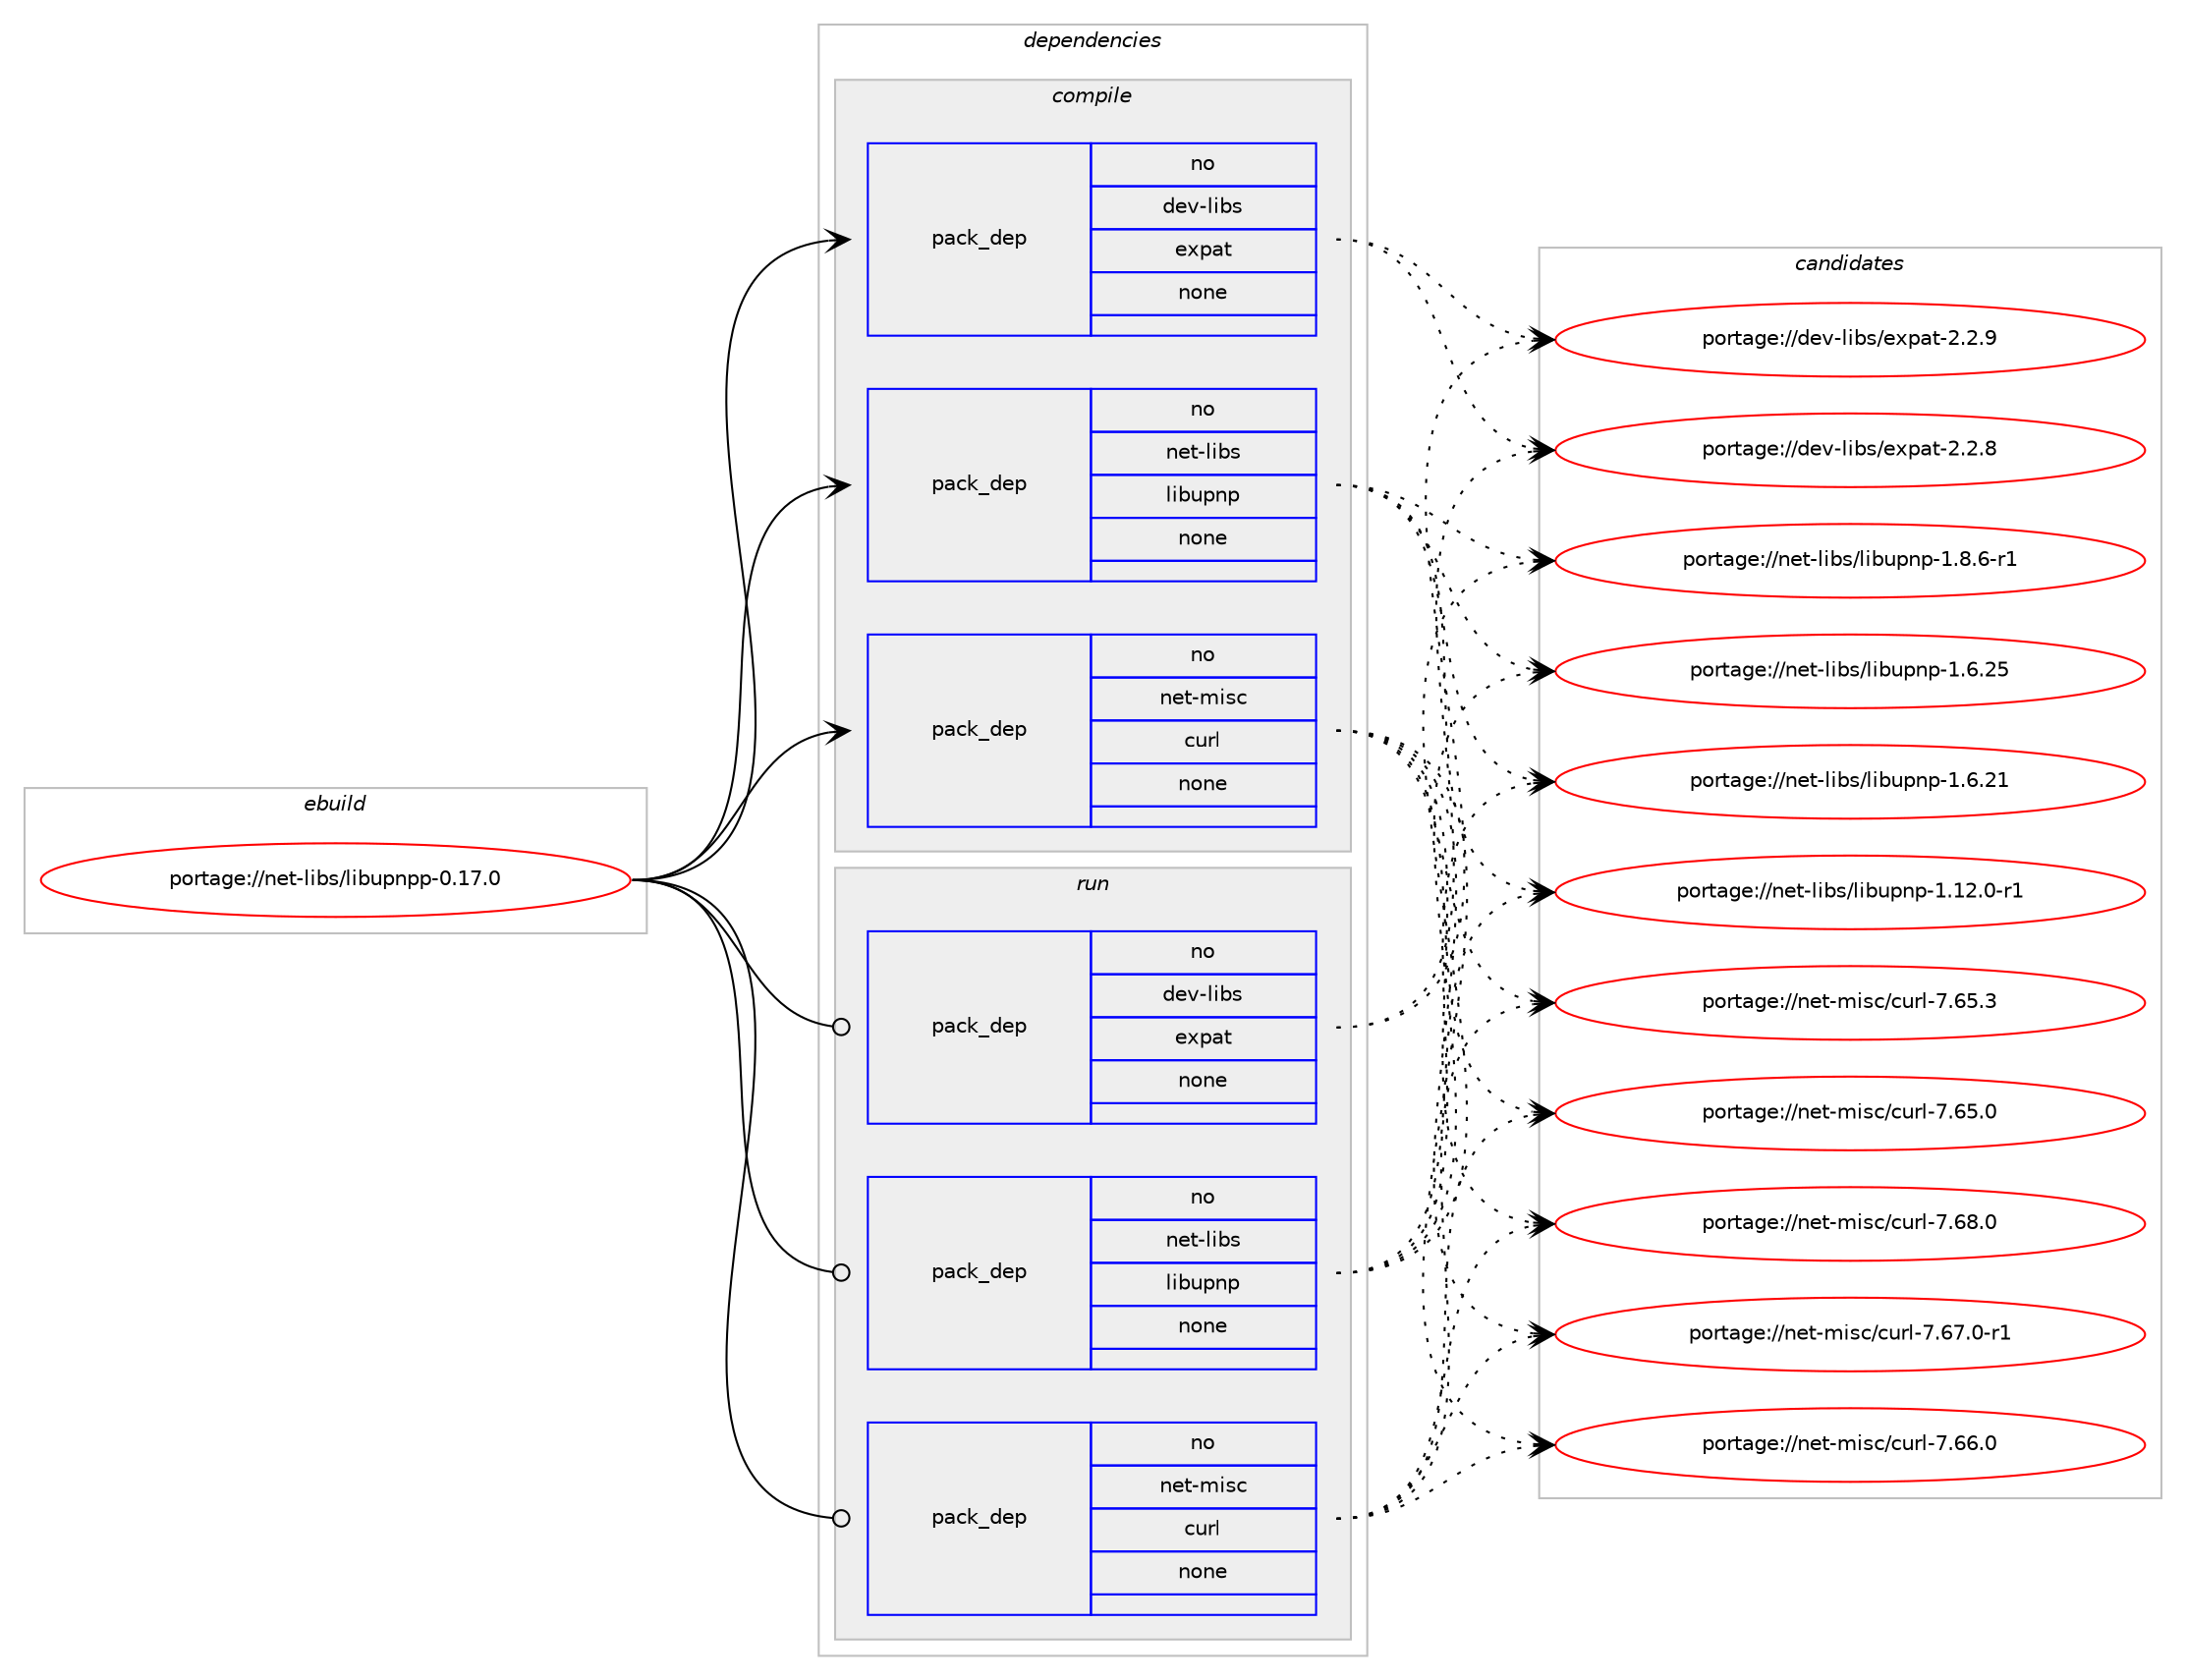 digraph prolog {

# *************
# Graph options
# *************

newrank=true;
concentrate=true;
compound=true;
graph [rankdir=LR,fontname=Helvetica,fontsize=10,ranksep=1.5];#, ranksep=2.5, nodesep=0.2];
edge  [arrowhead=vee];
node  [fontname=Helvetica,fontsize=10];

# **********
# The ebuild
# **********

subgraph cluster_leftcol {
color=gray;
rank=same;
label=<<i>ebuild</i>>;
id [label="portage://net-libs/libupnpp-0.17.0", color=red, width=4, href="../net-libs/libupnpp-0.17.0.svg"];
}

# ****************
# The dependencies
# ****************

subgraph cluster_midcol {
color=gray;
label=<<i>dependencies</i>>;
subgraph cluster_compile {
fillcolor="#eeeeee";
style=filled;
label=<<i>compile</i>>;
subgraph pack61180 {
dependency79355 [label=<<TABLE BORDER="0" CELLBORDER="1" CELLSPACING="0" CELLPADDING="4" WIDTH="220"><TR><TD ROWSPAN="6" CELLPADDING="30">pack_dep</TD></TR><TR><TD WIDTH="110">no</TD></TR><TR><TD>dev-libs</TD></TR><TR><TD>expat</TD></TR><TR><TD>none</TD></TR><TR><TD></TD></TR></TABLE>>, shape=none, color=blue];
}
id:e -> dependency79355:w [weight=20,style="solid",arrowhead="vee"];
subgraph pack61181 {
dependency79356 [label=<<TABLE BORDER="0" CELLBORDER="1" CELLSPACING="0" CELLPADDING="4" WIDTH="220"><TR><TD ROWSPAN="6" CELLPADDING="30">pack_dep</TD></TR><TR><TD WIDTH="110">no</TD></TR><TR><TD>net-libs</TD></TR><TR><TD>libupnp</TD></TR><TR><TD>none</TD></TR><TR><TD></TD></TR></TABLE>>, shape=none, color=blue];
}
id:e -> dependency79356:w [weight=20,style="solid",arrowhead="vee"];
subgraph pack61182 {
dependency79357 [label=<<TABLE BORDER="0" CELLBORDER="1" CELLSPACING="0" CELLPADDING="4" WIDTH="220"><TR><TD ROWSPAN="6" CELLPADDING="30">pack_dep</TD></TR><TR><TD WIDTH="110">no</TD></TR><TR><TD>net-misc</TD></TR><TR><TD>curl</TD></TR><TR><TD>none</TD></TR><TR><TD></TD></TR></TABLE>>, shape=none, color=blue];
}
id:e -> dependency79357:w [weight=20,style="solid",arrowhead="vee"];
}
subgraph cluster_compileandrun {
fillcolor="#eeeeee";
style=filled;
label=<<i>compile and run</i>>;
}
subgraph cluster_run {
fillcolor="#eeeeee";
style=filled;
label=<<i>run</i>>;
subgraph pack61183 {
dependency79358 [label=<<TABLE BORDER="0" CELLBORDER="1" CELLSPACING="0" CELLPADDING="4" WIDTH="220"><TR><TD ROWSPAN="6" CELLPADDING="30">pack_dep</TD></TR><TR><TD WIDTH="110">no</TD></TR><TR><TD>dev-libs</TD></TR><TR><TD>expat</TD></TR><TR><TD>none</TD></TR><TR><TD></TD></TR></TABLE>>, shape=none, color=blue];
}
id:e -> dependency79358:w [weight=20,style="solid",arrowhead="odot"];
subgraph pack61184 {
dependency79359 [label=<<TABLE BORDER="0" CELLBORDER="1" CELLSPACING="0" CELLPADDING="4" WIDTH="220"><TR><TD ROWSPAN="6" CELLPADDING="30">pack_dep</TD></TR><TR><TD WIDTH="110">no</TD></TR><TR><TD>net-libs</TD></TR><TR><TD>libupnp</TD></TR><TR><TD>none</TD></TR><TR><TD></TD></TR></TABLE>>, shape=none, color=blue];
}
id:e -> dependency79359:w [weight=20,style="solid",arrowhead="odot"];
subgraph pack61185 {
dependency79360 [label=<<TABLE BORDER="0" CELLBORDER="1" CELLSPACING="0" CELLPADDING="4" WIDTH="220"><TR><TD ROWSPAN="6" CELLPADDING="30">pack_dep</TD></TR><TR><TD WIDTH="110">no</TD></TR><TR><TD>net-misc</TD></TR><TR><TD>curl</TD></TR><TR><TD>none</TD></TR><TR><TD></TD></TR></TABLE>>, shape=none, color=blue];
}
id:e -> dependency79360:w [weight=20,style="solid",arrowhead="odot"];
}
}

# **************
# The candidates
# **************

subgraph cluster_choices {
rank=same;
color=gray;
label=<<i>candidates</i>>;

subgraph choice61180 {
color=black;
nodesep=1;
choice10010111845108105981154710112011297116455046504657 [label="portage://dev-libs/expat-2.2.9", color=red, width=4,href="../dev-libs/expat-2.2.9.svg"];
choice10010111845108105981154710112011297116455046504656 [label="portage://dev-libs/expat-2.2.8", color=red, width=4,href="../dev-libs/expat-2.2.8.svg"];
dependency79355:e -> choice10010111845108105981154710112011297116455046504657:w [style=dotted,weight="100"];
dependency79355:e -> choice10010111845108105981154710112011297116455046504656:w [style=dotted,weight="100"];
}
subgraph choice61181 {
color=black;
nodesep=1;
choice110101116451081059811547108105981171121101124549465646544511449 [label="portage://net-libs/libupnp-1.8.6-r1", color=red, width=4,href="../net-libs/libupnp-1.8.6-r1.svg"];
choice1101011164510810598115471081059811711211011245494654465053 [label="portage://net-libs/libupnp-1.6.25", color=red, width=4,href="../net-libs/libupnp-1.6.25.svg"];
choice1101011164510810598115471081059811711211011245494654465049 [label="portage://net-libs/libupnp-1.6.21", color=red, width=4,href="../net-libs/libupnp-1.6.21.svg"];
choice11010111645108105981154710810598117112110112454946495046484511449 [label="portage://net-libs/libupnp-1.12.0-r1", color=red, width=4,href="../net-libs/libupnp-1.12.0-r1.svg"];
dependency79356:e -> choice110101116451081059811547108105981171121101124549465646544511449:w [style=dotted,weight="100"];
dependency79356:e -> choice1101011164510810598115471081059811711211011245494654465053:w [style=dotted,weight="100"];
dependency79356:e -> choice1101011164510810598115471081059811711211011245494654465049:w [style=dotted,weight="100"];
dependency79356:e -> choice11010111645108105981154710810598117112110112454946495046484511449:w [style=dotted,weight="100"];
}
subgraph choice61182 {
color=black;
nodesep=1;
choice1101011164510910511599479911711410845554654564648 [label="portage://net-misc/curl-7.68.0", color=red, width=4,href="../net-misc/curl-7.68.0.svg"];
choice11010111645109105115994799117114108455546545546484511449 [label="portage://net-misc/curl-7.67.0-r1", color=red, width=4,href="../net-misc/curl-7.67.0-r1.svg"];
choice1101011164510910511599479911711410845554654544648 [label="portage://net-misc/curl-7.66.0", color=red, width=4,href="../net-misc/curl-7.66.0.svg"];
choice1101011164510910511599479911711410845554654534651 [label="portage://net-misc/curl-7.65.3", color=red, width=4,href="../net-misc/curl-7.65.3.svg"];
choice1101011164510910511599479911711410845554654534648 [label="portage://net-misc/curl-7.65.0", color=red, width=4,href="../net-misc/curl-7.65.0.svg"];
dependency79357:e -> choice1101011164510910511599479911711410845554654564648:w [style=dotted,weight="100"];
dependency79357:e -> choice11010111645109105115994799117114108455546545546484511449:w [style=dotted,weight="100"];
dependency79357:e -> choice1101011164510910511599479911711410845554654544648:w [style=dotted,weight="100"];
dependency79357:e -> choice1101011164510910511599479911711410845554654534651:w [style=dotted,weight="100"];
dependency79357:e -> choice1101011164510910511599479911711410845554654534648:w [style=dotted,weight="100"];
}
subgraph choice61183 {
color=black;
nodesep=1;
choice10010111845108105981154710112011297116455046504657 [label="portage://dev-libs/expat-2.2.9", color=red, width=4,href="../dev-libs/expat-2.2.9.svg"];
choice10010111845108105981154710112011297116455046504656 [label="portage://dev-libs/expat-2.2.8", color=red, width=4,href="../dev-libs/expat-2.2.8.svg"];
dependency79358:e -> choice10010111845108105981154710112011297116455046504657:w [style=dotted,weight="100"];
dependency79358:e -> choice10010111845108105981154710112011297116455046504656:w [style=dotted,weight="100"];
}
subgraph choice61184 {
color=black;
nodesep=1;
choice110101116451081059811547108105981171121101124549465646544511449 [label="portage://net-libs/libupnp-1.8.6-r1", color=red, width=4,href="../net-libs/libupnp-1.8.6-r1.svg"];
choice1101011164510810598115471081059811711211011245494654465053 [label="portage://net-libs/libupnp-1.6.25", color=red, width=4,href="../net-libs/libupnp-1.6.25.svg"];
choice1101011164510810598115471081059811711211011245494654465049 [label="portage://net-libs/libupnp-1.6.21", color=red, width=4,href="../net-libs/libupnp-1.6.21.svg"];
choice11010111645108105981154710810598117112110112454946495046484511449 [label="portage://net-libs/libupnp-1.12.0-r1", color=red, width=4,href="../net-libs/libupnp-1.12.0-r1.svg"];
dependency79359:e -> choice110101116451081059811547108105981171121101124549465646544511449:w [style=dotted,weight="100"];
dependency79359:e -> choice1101011164510810598115471081059811711211011245494654465053:w [style=dotted,weight="100"];
dependency79359:e -> choice1101011164510810598115471081059811711211011245494654465049:w [style=dotted,weight="100"];
dependency79359:e -> choice11010111645108105981154710810598117112110112454946495046484511449:w [style=dotted,weight="100"];
}
subgraph choice61185 {
color=black;
nodesep=1;
choice1101011164510910511599479911711410845554654564648 [label="portage://net-misc/curl-7.68.0", color=red, width=4,href="../net-misc/curl-7.68.0.svg"];
choice11010111645109105115994799117114108455546545546484511449 [label="portage://net-misc/curl-7.67.0-r1", color=red, width=4,href="../net-misc/curl-7.67.0-r1.svg"];
choice1101011164510910511599479911711410845554654544648 [label="portage://net-misc/curl-7.66.0", color=red, width=4,href="../net-misc/curl-7.66.0.svg"];
choice1101011164510910511599479911711410845554654534651 [label="portage://net-misc/curl-7.65.3", color=red, width=4,href="../net-misc/curl-7.65.3.svg"];
choice1101011164510910511599479911711410845554654534648 [label="portage://net-misc/curl-7.65.0", color=red, width=4,href="../net-misc/curl-7.65.0.svg"];
dependency79360:e -> choice1101011164510910511599479911711410845554654564648:w [style=dotted,weight="100"];
dependency79360:e -> choice11010111645109105115994799117114108455546545546484511449:w [style=dotted,weight="100"];
dependency79360:e -> choice1101011164510910511599479911711410845554654544648:w [style=dotted,weight="100"];
dependency79360:e -> choice1101011164510910511599479911711410845554654534651:w [style=dotted,weight="100"];
dependency79360:e -> choice1101011164510910511599479911711410845554654534648:w [style=dotted,weight="100"];
}
}

}
